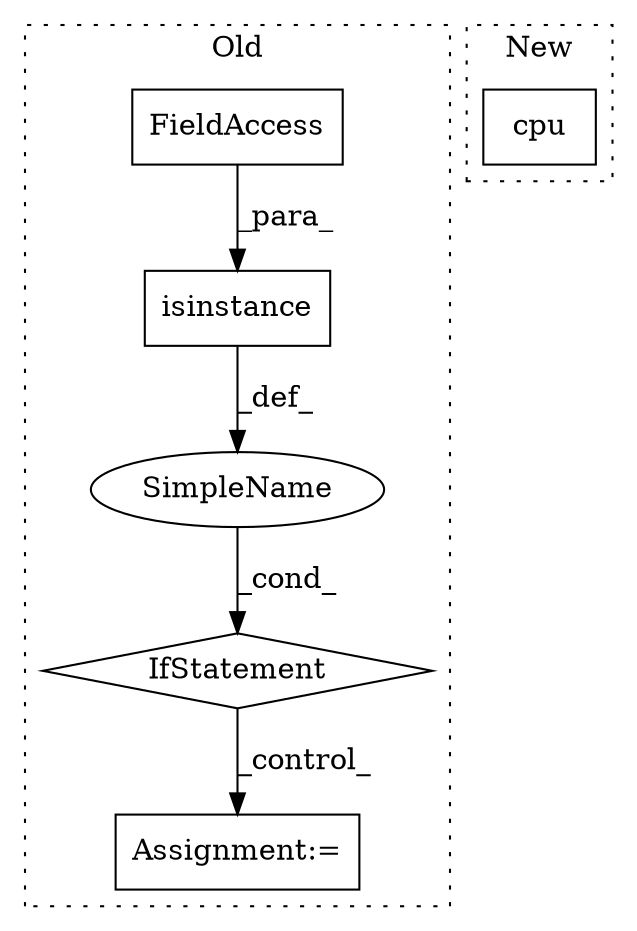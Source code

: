 digraph G {
subgraph cluster0 {
1 [label="isinstance" a="32" s="20008,20082" l="11,1" shape="box"];
3 [label="IfStatement" a="25" s="20004,20083" l="4,2" shape="diamond"];
4 [label="SimpleName" a="42" s="" l="" shape="ellipse"];
5 [label="Assignment:=" a="7" s="20158" l="1" shape="box"];
6 [label="FieldAccess" a="22" s="20019" l="17" shape="box"];
label = "Old";
style="dotted";
}
subgraph cluster1 {
2 [label="cpu" a="32" s="1591" l="5" shape="box"];
label = "New";
style="dotted";
}
1 -> 4 [label="_def_"];
3 -> 5 [label="_control_"];
4 -> 3 [label="_cond_"];
6 -> 1 [label="_para_"];
}